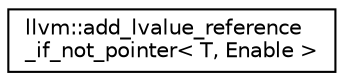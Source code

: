 digraph "Graphical Class Hierarchy"
{
  edge [fontname="Helvetica",fontsize="10",labelfontname="Helvetica",labelfontsize="10"];
  node [fontname="Helvetica",fontsize="10",shape=record];
  rankdir="LR";
  Node1 [label="llvm::add_lvalue_reference\l_if_not_pointer\< T, Enable \>",height=0.2,width=0.4,color="black", fillcolor="white", style="filled",URL="$structllvm_1_1add__lvalue__reference__if__not__pointer.html",tooltip="If T is a pointer, just return it. If it is not, return T&. "];
}

